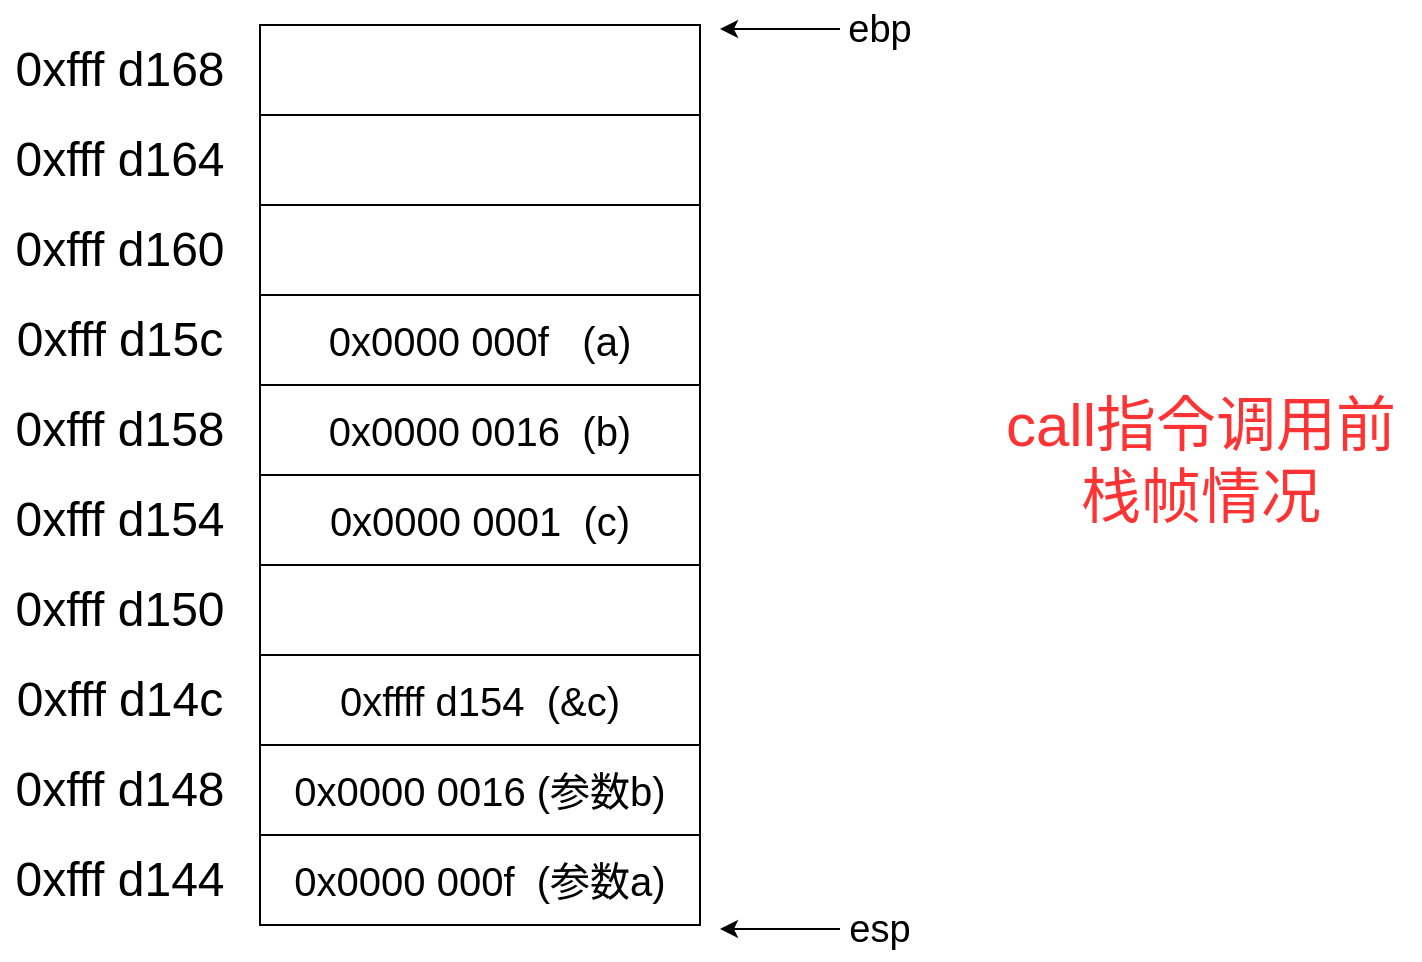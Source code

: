 <mxfile version="21.1.5" type="github">
  <diagram name="第 1 页" id="Zl5Wu301qWOwzBmfVY7P">
    <mxGraphModel dx="954" dy="616" grid="1" gridSize="10" guides="1" tooltips="1" connect="1" arrows="1" fold="1" page="1" pageScale="1" pageWidth="1169" pageHeight="827" math="0" shadow="0">
      <root>
        <mxCell id="0" />
        <mxCell id="1" parent="0" />
        <mxCell id="6XJj5-Wi21MHDDygzTcs-1" value="&lt;font style=&quot;font-size: 24px;&quot;&gt;0xfff d168&lt;/font&gt;" style="text;html=1;strokeColor=none;fillColor=none;align=center;verticalAlign=middle;whiteSpace=wrap;rounded=0;" vertex="1" parent="1">
          <mxGeometry x="70" y="60" width="120" height="30" as="geometry" />
        </mxCell>
        <mxCell id="6XJj5-Wi21MHDDygzTcs-2" value="" style="rounded=0;whiteSpace=wrap;html=1;fontSize=20;" vertex="1" parent="1">
          <mxGeometry x="200" y="52.5" width="220" height="45" as="geometry" />
        </mxCell>
        <mxCell id="6XJj5-Wi21MHDDygzTcs-3" value="&lt;font style=&quot;font-size: 24px;&quot;&gt;0xfff d164&lt;/font&gt;" style="text;html=1;strokeColor=none;fillColor=none;align=center;verticalAlign=middle;whiteSpace=wrap;rounded=0;" vertex="1" parent="1">
          <mxGeometry x="70" y="105" width="120" height="30" as="geometry" />
        </mxCell>
        <mxCell id="6XJj5-Wi21MHDDygzTcs-4" value="" style="rounded=0;whiteSpace=wrap;html=1;fontSize=20;" vertex="1" parent="1">
          <mxGeometry x="200" y="97.5" width="220" height="45" as="geometry" />
        </mxCell>
        <mxCell id="6XJj5-Wi21MHDDygzTcs-7" value="&lt;font style=&quot;font-size: 24px;&quot;&gt;0xfff d160&lt;/font&gt;" style="text;html=1;strokeColor=none;fillColor=none;align=center;verticalAlign=middle;whiteSpace=wrap;rounded=0;" vertex="1" parent="1">
          <mxGeometry x="70" y="150" width="120" height="30" as="geometry" />
        </mxCell>
        <mxCell id="6XJj5-Wi21MHDDygzTcs-8" value="" style="rounded=0;whiteSpace=wrap;html=1;fontSize=20;" vertex="1" parent="1">
          <mxGeometry x="200" y="142.5" width="220" height="45" as="geometry" />
        </mxCell>
        <mxCell id="6XJj5-Wi21MHDDygzTcs-9" value="&lt;font style=&quot;font-size: 24px;&quot;&gt;0xfff d15c&lt;/font&gt;" style="text;html=1;strokeColor=none;fillColor=none;align=center;verticalAlign=middle;whiteSpace=wrap;rounded=0;" vertex="1" parent="1">
          <mxGeometry x="70" y="195" width="120" height="30" as="geometry" />
        </mxCell>
        <mxCell id="6XJj5-Wi21MHDDygzTcs-10" value="0x0000 000f&amp;nbsp; &amp;nbsp;(a)" style="rounded=0;whiteSpace=wrap;html=1;fontSize=20;" vertex="1" parent="1">
          <mxGeometry x="200" y="187.5" width="220" height="45" as="geometry" />
        </mxCell>
        <mxCell id="6XJj5-Wi21MHDDygzTcs-11" value="&lt;font style=&quot;font-size: 24px;&quot;&gt;0xfff d158&lt;/font&gt;" style="text;html=1;strokeColor=none;fillColor=none;align=center;verticalAlign=middle;whiteSpace=wrap;rounded=0;" vertex="1" parent="1">
          <mxGeometry x="70" y="240" width="120" height="30" as="geometry" />
        </mxCell>
        <mxCell id="6XJj5-Wi21MHDDygzTcs-12" value="0x0000 0016&amp;nbsp; (b)" style="rounded=0;whiteSpace=wrap;html=1;fontSize=20;" vertex="1" parent="1">
          <mxGeometry x="200" y="232.5" width="220" height="45" as="geometry" />
        </mxCell>
        <mxCell id="6XJj5-Wi21MHDDygzTcs-13" value="&lt;font style=&quot;font-size: 24px;&quot;&gt;0xfff d154&lt;/font&gt;" style="text;html=1;strokeColor=none;fillColor=none;align=center;verticalAlign=middle;whiteSpace=wrap;rounded=0;" vertex="1" parent="1">
          <mxGeometry x="70" y="285" width="120" height="30" as="geometry" />
        </mxCell>
        <mxCell id="6XJj5-Wi21MHDDygzTcs-14" value="0x0000 0001&amp;nbsp; (c)" style="rounded=0;whiteSpace=wrap;html=1;fontSize=20;" vertex="1" parent="1">
          <mxGeometry x="200" y="277.5" width="220" height="45" as="geometry" />
        </mxCell>
        <mxCell id="6XJj5-Wi21MHDDygzTcs-15" value="&lt;font style=&quot;font-size: 24px;&quot;&gt;0xfff d150&lt;/font&gt;" style="text;html=1;strokeColor=none;fillColor=none;align=center;verticalAlign=middle;whiteSpace=wrap;rounded=0;" vertex="1" parent="1">
          <mxGeometry x="70" y="330" width="120" height="30" as="geometry" />
        </mxCell>
        <mxCell id="6XJj5-Wi21MHDDygzTcs-16" value="" style="rounded=0;whiteSpace=wrap;html=1;fontSize=20;" vertex="1" parent="1">
          <mxGeometry x="200" y="322.5" width="220" height="45" as="geometry" />
        </mxCell>
        <mxCell id="6XJj5-Wi21MHDDygzTcs-17" value="&lt;font style=&quot;font-size: 24px;&quot;&gt;0xfff d14c&lt;/font&gt;" style="text;html=1;strokeColor=none;fillColor=none;align=center;verticalAlign=middle;whiteSpace=wrap;rounded=0;" vertex="1" parent="1">
          <mxGeometry x="70" y="375" width="120" height="30" as="geometry" />
        </mxCell>
        <mxCell id="6XJj5-Wi21MHDDygzTcs-18" value="0xffff d154&amp;nbsp; (&amp;amp;c)" style="rounded=0;whiteSpace=wrap;html=1;fontSize=20;" vertex="1" parent="1">
          <mxGeometry x="200" y="367.5" width="220" height="45" as="geometry" />
        </mxCell>
        <mxCell id="6XJj5-Wi21MHDDygzTcs-19" value="&lt;font style=&quot;font-size: 24px;&quot;&gt;0xfff d148&lt;/font&gt;" style="text;html=1;strokeColor=none;fillColor=none;align=center;verticalAlign=middle;whiteSpace=wrap;rounded=0;" vertex="1" parent="1">
          <mxGeometry x="70" y="420" width="120" height="30" as="geometry" />
        </mxCell>
        <mxCell id="6XJj5-Wi21MHDDygzTcs-20" value="0x0000 0016 (参数b)" style="rounded=0;whiteSpace=wrap;html=1;fontSize=20;" vertex="1" parent="1">
          <mxGeometry x="200" y="412.5" width="220" height="45" as="geometry" />
        </mxCell>
        <mxCell id="6XJj5-Wi21MHDDygzTcs-21" value="&lt;font style=&quot;font-size: 24px;&quot;&gt;0xfff d144&lt;/font&gt;" style="text;html=1;strokeColor=none;fillColor=none;align=center;verticalAlign=middle;whiteSpace=wrap;rounded=0;" vertex="1" parent="1">
          <mxGeometry x="70" y="465" width="120" height="30" as="geometry" />
        </mxCell>
        <mxCell id="6XJj5-Wi21MHDDygzTcs-22" value="0x0000 000f&amp;nbsp; (参数a)" style="rounded=0;whiteSpace=wrap;html=1;fontSize=20;" vertex="1" parent="1">
          <mxGeometry x="200" y="457.5" width="220" height="45" as="geometry" />
        </mxCell>
        <mxCell id="6XJj5-Wi21MHDDygzTcs-23" value="&lt;font style=&quot;font-size: 19px;&quot;&gt;ebp&lt;/font&gt;" style="text;html=1;strokeColor=none;fillColor=none;align=center;verticalAlign=middle;whiteSpace=wrap;rounded=0;fontSize=19;fontStyle=0" vertex="1" parent="1">
          <mxGeometry x="470" y="40" width="80" height="30" as="geometry" />
        </mxCell>
        <mxCell id="6XJj5-Wi21MHDDygzTcs-28" value="" style="endArrow=classic;html=1;rounded=0;fontStyle=0;fontSize=19;" edge="1" parent="1">
          <mxGeometry width="50" height="50" relative="1" as="geometry">
            <mxPoint x="490" y="54.5" as="sourcePoint" />
            <mxPoint x="430" y="54.5" as="targetPoint" />
          </mxGeometry>
        </mxCell>
        <mxCell id="6XJj5-Wi21MHDDygzTcs-29" value="&lt;font style=&quot;font-size: 19px;&quot;&gt;esp&lt;/font&gt;" style="text;html=1;strokeColor=none;fillColor=none;align=center;verticalAlign=middle;whiteSpace=wrap;rounded=0;fontSize=19;fontStyle=0" vertex="1" parent="1">
          <mxGeometry x="470" y="490" width="80" height="30" as="geometry" />
        </mxCell>
        <mxCell id="6XJj5-Wi21MHDDygzTcs-30" value="" style="endArrow=classic;html=1;rounded=0;fontStyle=0;fontSize=19;" edge="1" parent="1">
          <mxGeometry width="50" height="50" relative="1" as="geometry">
            <mxPoint x="490" y="504.5" as="sourcePoint" />
            <mxPoint x="430" y="504.5" as="targetPoint" />
          </mxGeometry>
        </mxCell>
        <mxCell id="6XJj5-Wi21MHDDygzTcs-31" value="&lt;font color=&quot;#ff3333&quot; style=&quot;font-size: 30px;&quot;&gt;call指令调用前&lt;br&gt;栈帧情况&lt;/font&gt;" style="text;html=1;align=center;verticalAlign=middle;resizable=0;points=[];autosize=1;strokeColor=none;fillColor=none;" vertex="1" parent="1">
          <mxGeometry x="560" y="225" width="220" height="90" as="geometry" />
        </mxCell>
      </root>
    </mxGraphModel>
  </diagram>
</mxfile>
